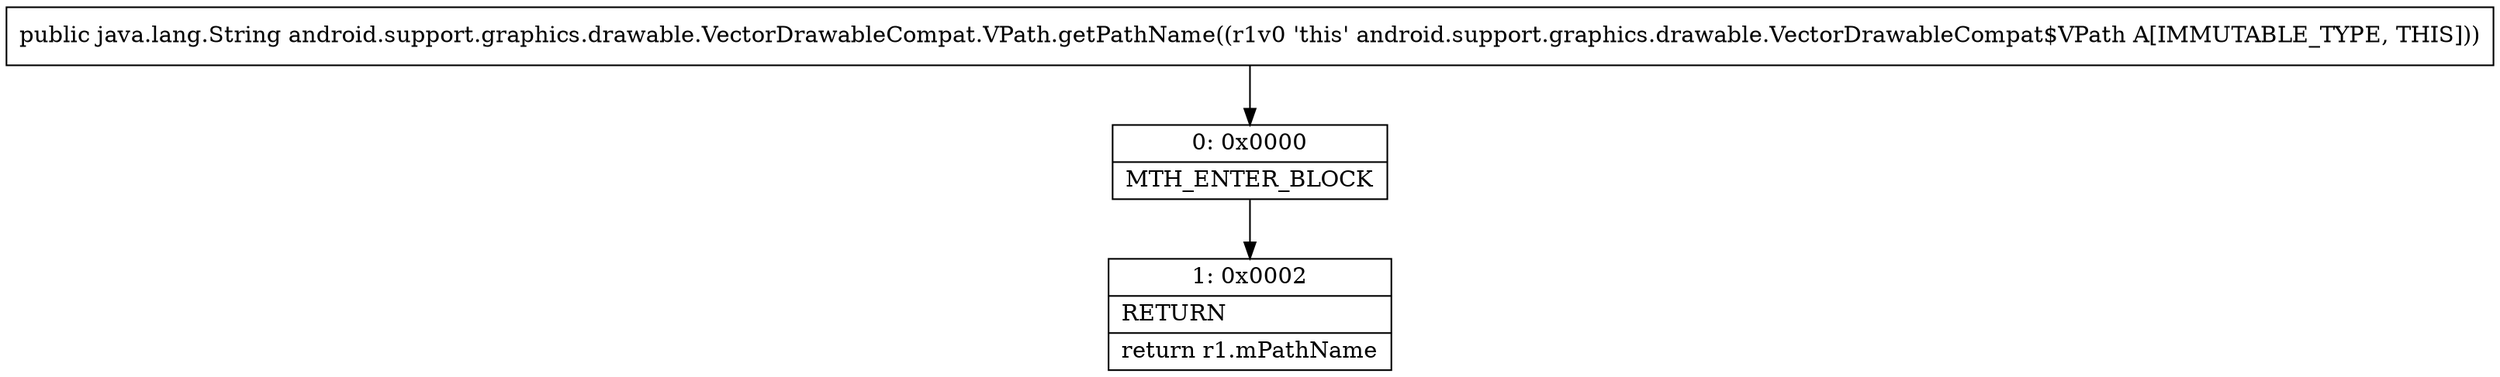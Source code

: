 digraph "CFG forandroid.support.graphics.drawable.VectorDrawableCompat.VPath.getPathName()Ljava\/lang\/String;" {
Node_0 [shape=record,label="{0\:\ 0x0000|MTH_ENTER_BLOCK\l}"];
Node_1 [shape=record,label="{1\:\ 0x0002|RETURN\l|return r1.mPathName\l}"];
MethodNode[shape=record,label="{public java.lang.String android.support.graphics.drawable.VectorDrawableCompat.VPath.getPathName((r1v0 'this' android.support.graphics.drawable.VectorDrawableCompat$VPath A[IMMUTABLE_TYPE, THIS])) }"];
MethodNode -> Node_0;
Node_0 -> Node_1;
}

